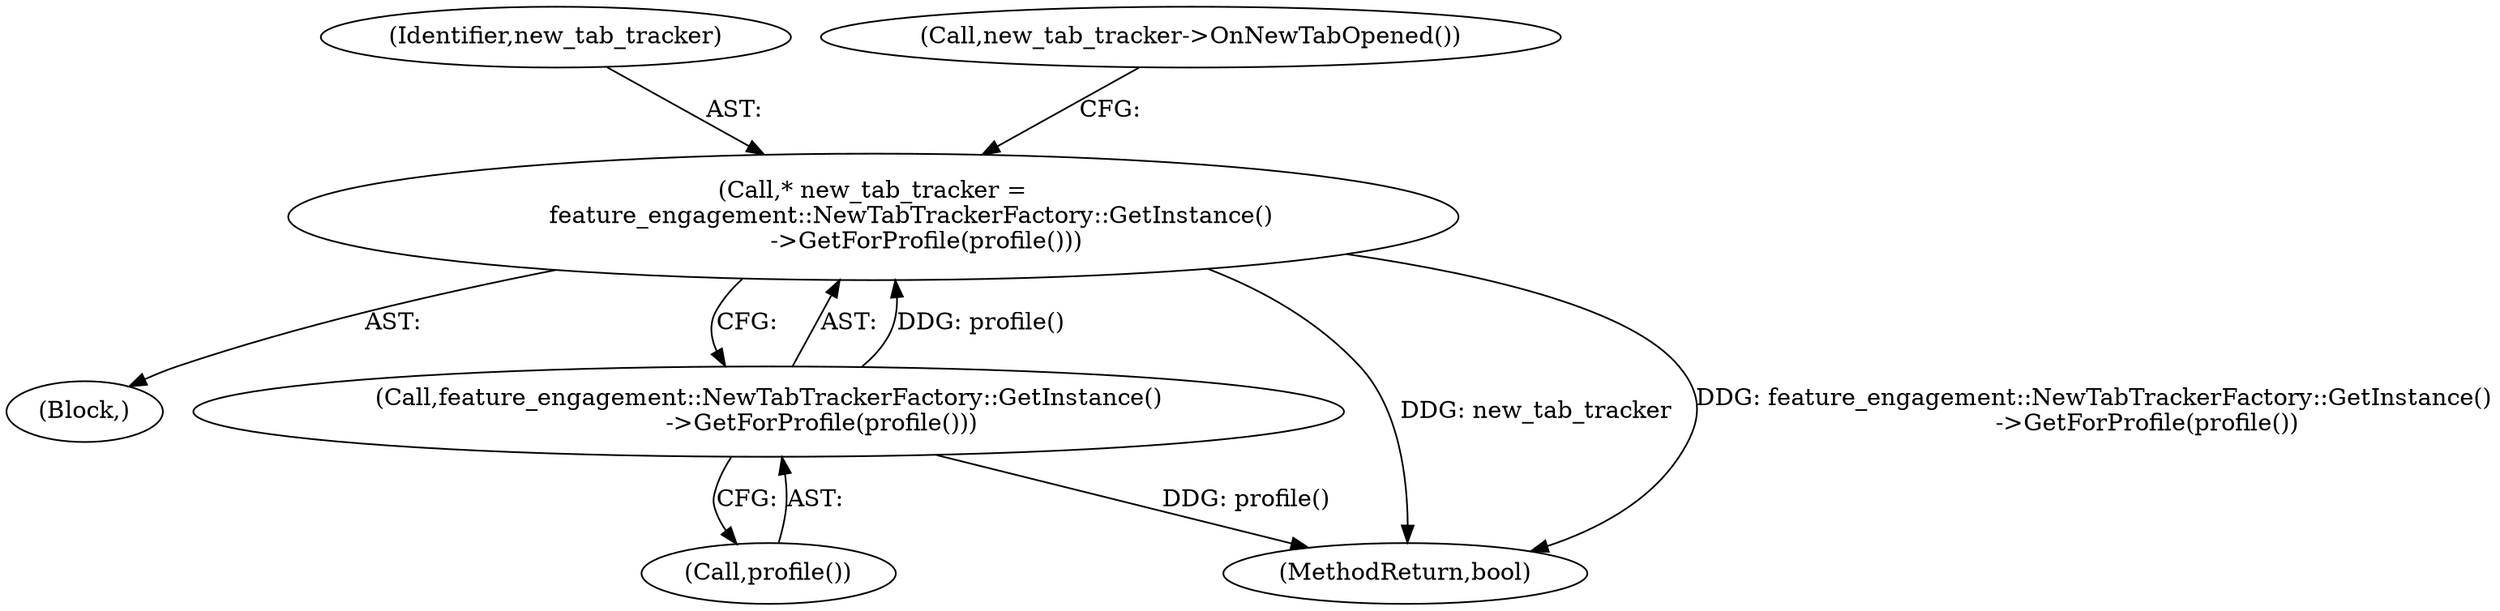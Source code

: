 digraph "0_Chrome_0328261c41b1b7495e1d4d4cf958f41a08aff38b@pointer" {
"1000189" [label="(Call,* new_tab_tracker =\n          feature_engagement::NewTabTrackerFactory::GetInstance()\n              ->GetForProfile(profile()))"];
"1000191" [label="(Call,feature_engagement::NewTabTrackerFactory::GetInstance()\n              ->GetForProfile(profile()))"];
"1000190" [label="(Identifier,new_tab_tracker)"];
"1000189" [label="(Call,* new_tab_tracker =\n          feature_engagement::NewTabTrackerFactory::GetInstance()\n              ->GetForProfile(profile()))"];
"1000193" [label="(Call,new_tab_tracker->OnNewTabOpened())"];
"1000185" [label="(Block,)"];
"1000192" [label="(Call,profile())"];
"1000616" [label="(MethodReturn,bool)"];
"1000191" [label="(Call,feature_engagement::NewTabTrackerFactory::GetInstance()\n              ->GetForProfile(profile()))"];
"1000189" -> "1000185"  [label="AST: "];
"1000189" -> "1000191"  [label="CFG: "];
"1000190" -> "1000189"  [label="AST: "];
"1000191" -> "1000189"  [label="AST: "];
"1000193" -> "1000189"  [label="CFG: "];
"1000189" -> "1000616"  [label="DDG: new_tab_tracker"];
"1000189" -> "1000616"  [label="DDG: feature_engagement::NewTabTrackerFactory::GetInstance()\n              ->GetForProfile(profile())"];
"1000191" -> "1000189"  [label="DDG: profile()"];
"1000191" -> "1000192"  [label="CFG: "];
"1000192" -> "1000191"  [label="AST: "];
"1000191" -> "1000616"  [label="DDG: profile()"];
}

